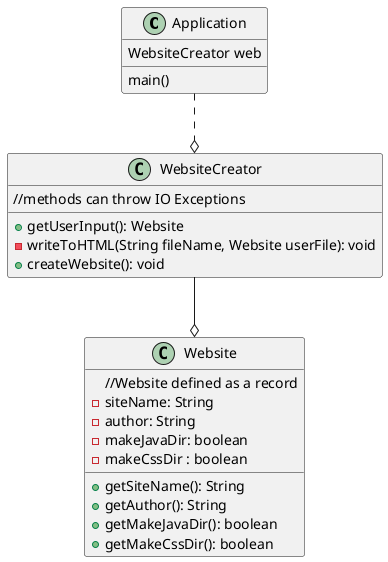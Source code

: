 @startuml

class Application {
main()
WebsiteCreator web
'object of WebsiteCreator web constructed
'web.createWebsite() does the rest
}

class Website {
//Website defined as a record
-siteName: String
-author: String
-makeJavaDir: boolean
-makeCssDir : boolean

+getSiteName(): String
+getAuthor(): String
+getMakeJavaDir(): boolean
+getMakeCssDir(): boolean
}

class WebsiteCreator {
    //methods can throw IO Exceptions
    +getUserInput(): Website
    -writeToHTML(String fileName, Website userFile): void
    +createWebsite(): void
}
Application ..o WebsiteCreator
WebsiteCreator --o Website

@enduml
